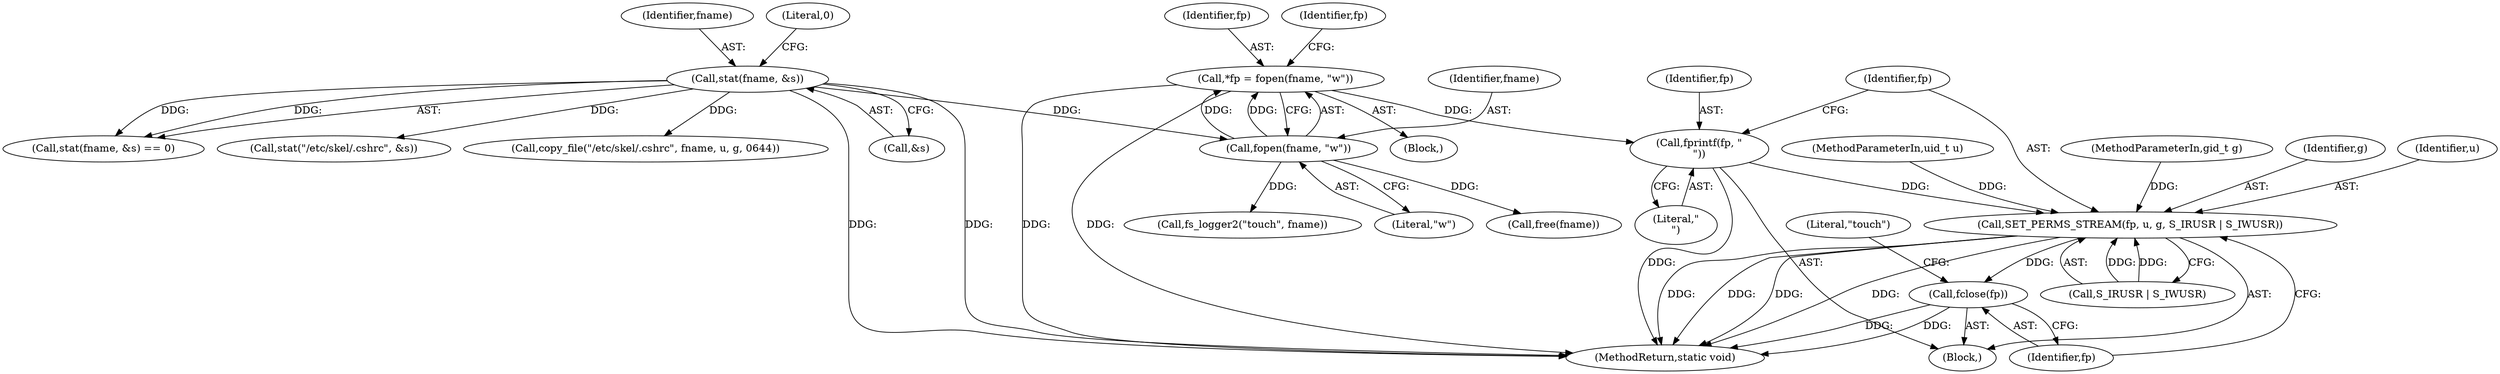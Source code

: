 digraph "1_firejail_b8a4ff9775318ca5e679183884a6a63f3da8f863_1@API" {
"1000261" [label="(Call,fprintf(fp, \"\n\"))"];
"1000253" [label="(Call,*fp = fopen(fname, \"w\"))"];
"1000255" [label="(Call,fopen(fname, \"w\"))"];
"1000224" [label="(Call,stat(fname, &s))"];
"1000264" [label="(Call,SET_PERMS_STREAM(fp, u, g, S_IRUSR | S_IWUSR))"];
"1000271" [label="(Call,fclose(fp))"];
"1000226" [label="(Call,&s)"];
"1000268" [label="(Call,S_IRUSR | S_IWUSR)"];
"1000265" [label="(Identifier,fp)"];
"1000274" [label="(Literal,\"touch\")"];
"1000106" [label="(MethodParameterIn,gid_t g)"];
"1000267" [label="(Identifier,g)"];
"1000223" [label="(Call,stat(fname, &s) == 0)"];
"1000232" [label="(Call,stat(\"/etc/skel/.cshrc\", &s))"];
"1000264" [label="(Call,SET_PERMS_STREAM(fp, u, g, S_IRUSR | S_IWUSR))"];
"1000251" [label="(Block,)"];
"1000266" [label="(Identifier,u)"];
"1000225" [label="(Identifier,fname)"];
"1000253" [label="(Call,*fp = fopen(fname, \"w\"))"];
"1000256" [label="(Identifier,fname)"];
"1000240" [label="(Call,copy_file(\"/etc/skel/.cshrc\", fname, u, g, 0644))"];
"1000255" [label="(Call,fopen(fname, \"w\"))"];
"1000276" [label="(Call,free(fname))"];
"1000254" [label="(Identifier,fp)"];
"1000260" [label="(Block,)"];
"1000322" [label="(MethodReturn,static void)"];
"1000262" [label="(Identifier,fp)"];
"1000257" [label="(Literal,\"w\")"];
"1000263" [label="(Literal,\"\n\")"];
"1000272" [label="(Identifier,fp)"];
"1000224" [label="(Call,stat(fname, &s))"];
"1000259" [label="(Identifier,fp)"];
"1000228" [label="(Literal,0)"];
"1000273" [label="(Call,fs_logger2(\"touch\", fname))"];
"1000261" [label="(Call,fprintf(fp, \"\n\"))"];
"1000271" [label="(Call,fclose(fp))"];
"1000105" [label="(MethodParameterIn,uid_t u)"];
"1000261" -> "1000260"  [label="AST: "];
"1000261" -> "1000263"  [label="CFG: "];
"1000262" -> "1000261"  [label="AST: "];
"1000263" -> "1000261"  [label="AST: "];
"1000265" -> "1000261"  [label="CFG: "];
"1000261" -> "1000322"  [label="DDG: "];
"1000253" -> "1000261"  [label="DDG: "];
"1000261" -> "1000264"  [label="DDG: "];
"1000253" -> "1000251"  [label="AST: "];
"1000253" -> "1000255"  [label="CFG: "];
"1000254" -> "1000253"  [label="AST: "];
"1000255" -> "1000253"  [label="AST: "];
"1000259" -> "1000253"  [label="CFG: "];
"1000253" -> "1000322"  [label="DDG: "];
"1000253" -> "1000322"  [label="DDG: "];
"1000255" -> "1000253"  [label="DDG: "];
"1000255" -> "1000253"  [label="DDG: "];
"1000255" -> "1000257"  [label="CFG: "];
"1000256" -> "1000255"  [label="AST: "];
"1000257" -> "1000255"  [label="AST: "];
"1000224" -> "1000255"  [label="DDG: "];
"1000255" -> "1000273"  [label="DDG: "];
"1000255" -> "1000276"  [label="DDG: "];
"1000224" -> "1000223"  [label="AST: "];
"1000224" -> "1000226"  [label="CFG: "];
"1000225" -> "1000224"  [label="AST: "];
"1000226" -> "1000224"  [label="AST: "];
"1000228" -> "1000224"  [label="CFG: "];
"1000224" -> "1000322"  [label="DDG: "];
"1000224" -> "1000322"  [label="DDG: "];
"1000224" -> "1000223"  [label="DDG: "];
"1000224" -> "1000223"  [label="DDG: "];
"1000224" -> "1000232"  [label="DDG: "];
"1000224" -> "1000240"  [label="DDG: "];
"1000264" -> "1000260"  [label="AST: "];
"1000264" -> "1000268"  [label="CFG: "];
"1000265" -> "1000264"  [label="AST: "];
"1000266" -> "1000264"  [label="AST: "];
"1000267" -> "1000264"  [label="AST: "];
"1000268" -> "1000264"  [label="AST: "];
"1000272" -> "1000264"  [label="CFG: "];
"1000264" -> "1000322"  [label="DDG: "];
"1000264" -> "1000322"  [label="DDG: "];
"1000264" -> "1000322"  [label="DDG: "];
"1000264" -> "1000322"  [label="DDG: "];
"1000105" -> "1000264"  [label="DDG: "];
"1000106" -> "1000264"  [label="DDG: "];
"1000268" -> "1000264"  [label="DDG: "];
"1000268" -> "1000264"  [label="DDG: "];
"1000264" -> "1000271"  [label="DDG: "];
"1000271" -> "1000260"  [label="AST: "];
"1000271" -> "1000272"  [label="CFG: "];
"1000272" -> "1000271"  [label="AST: "];
"1000274" -> "1000271"  [label="CFG: "];
"1000271" -> "1000322"  [label="DDG: "];
"1000271" -> "1000322"  [label="DDG: "];
}
